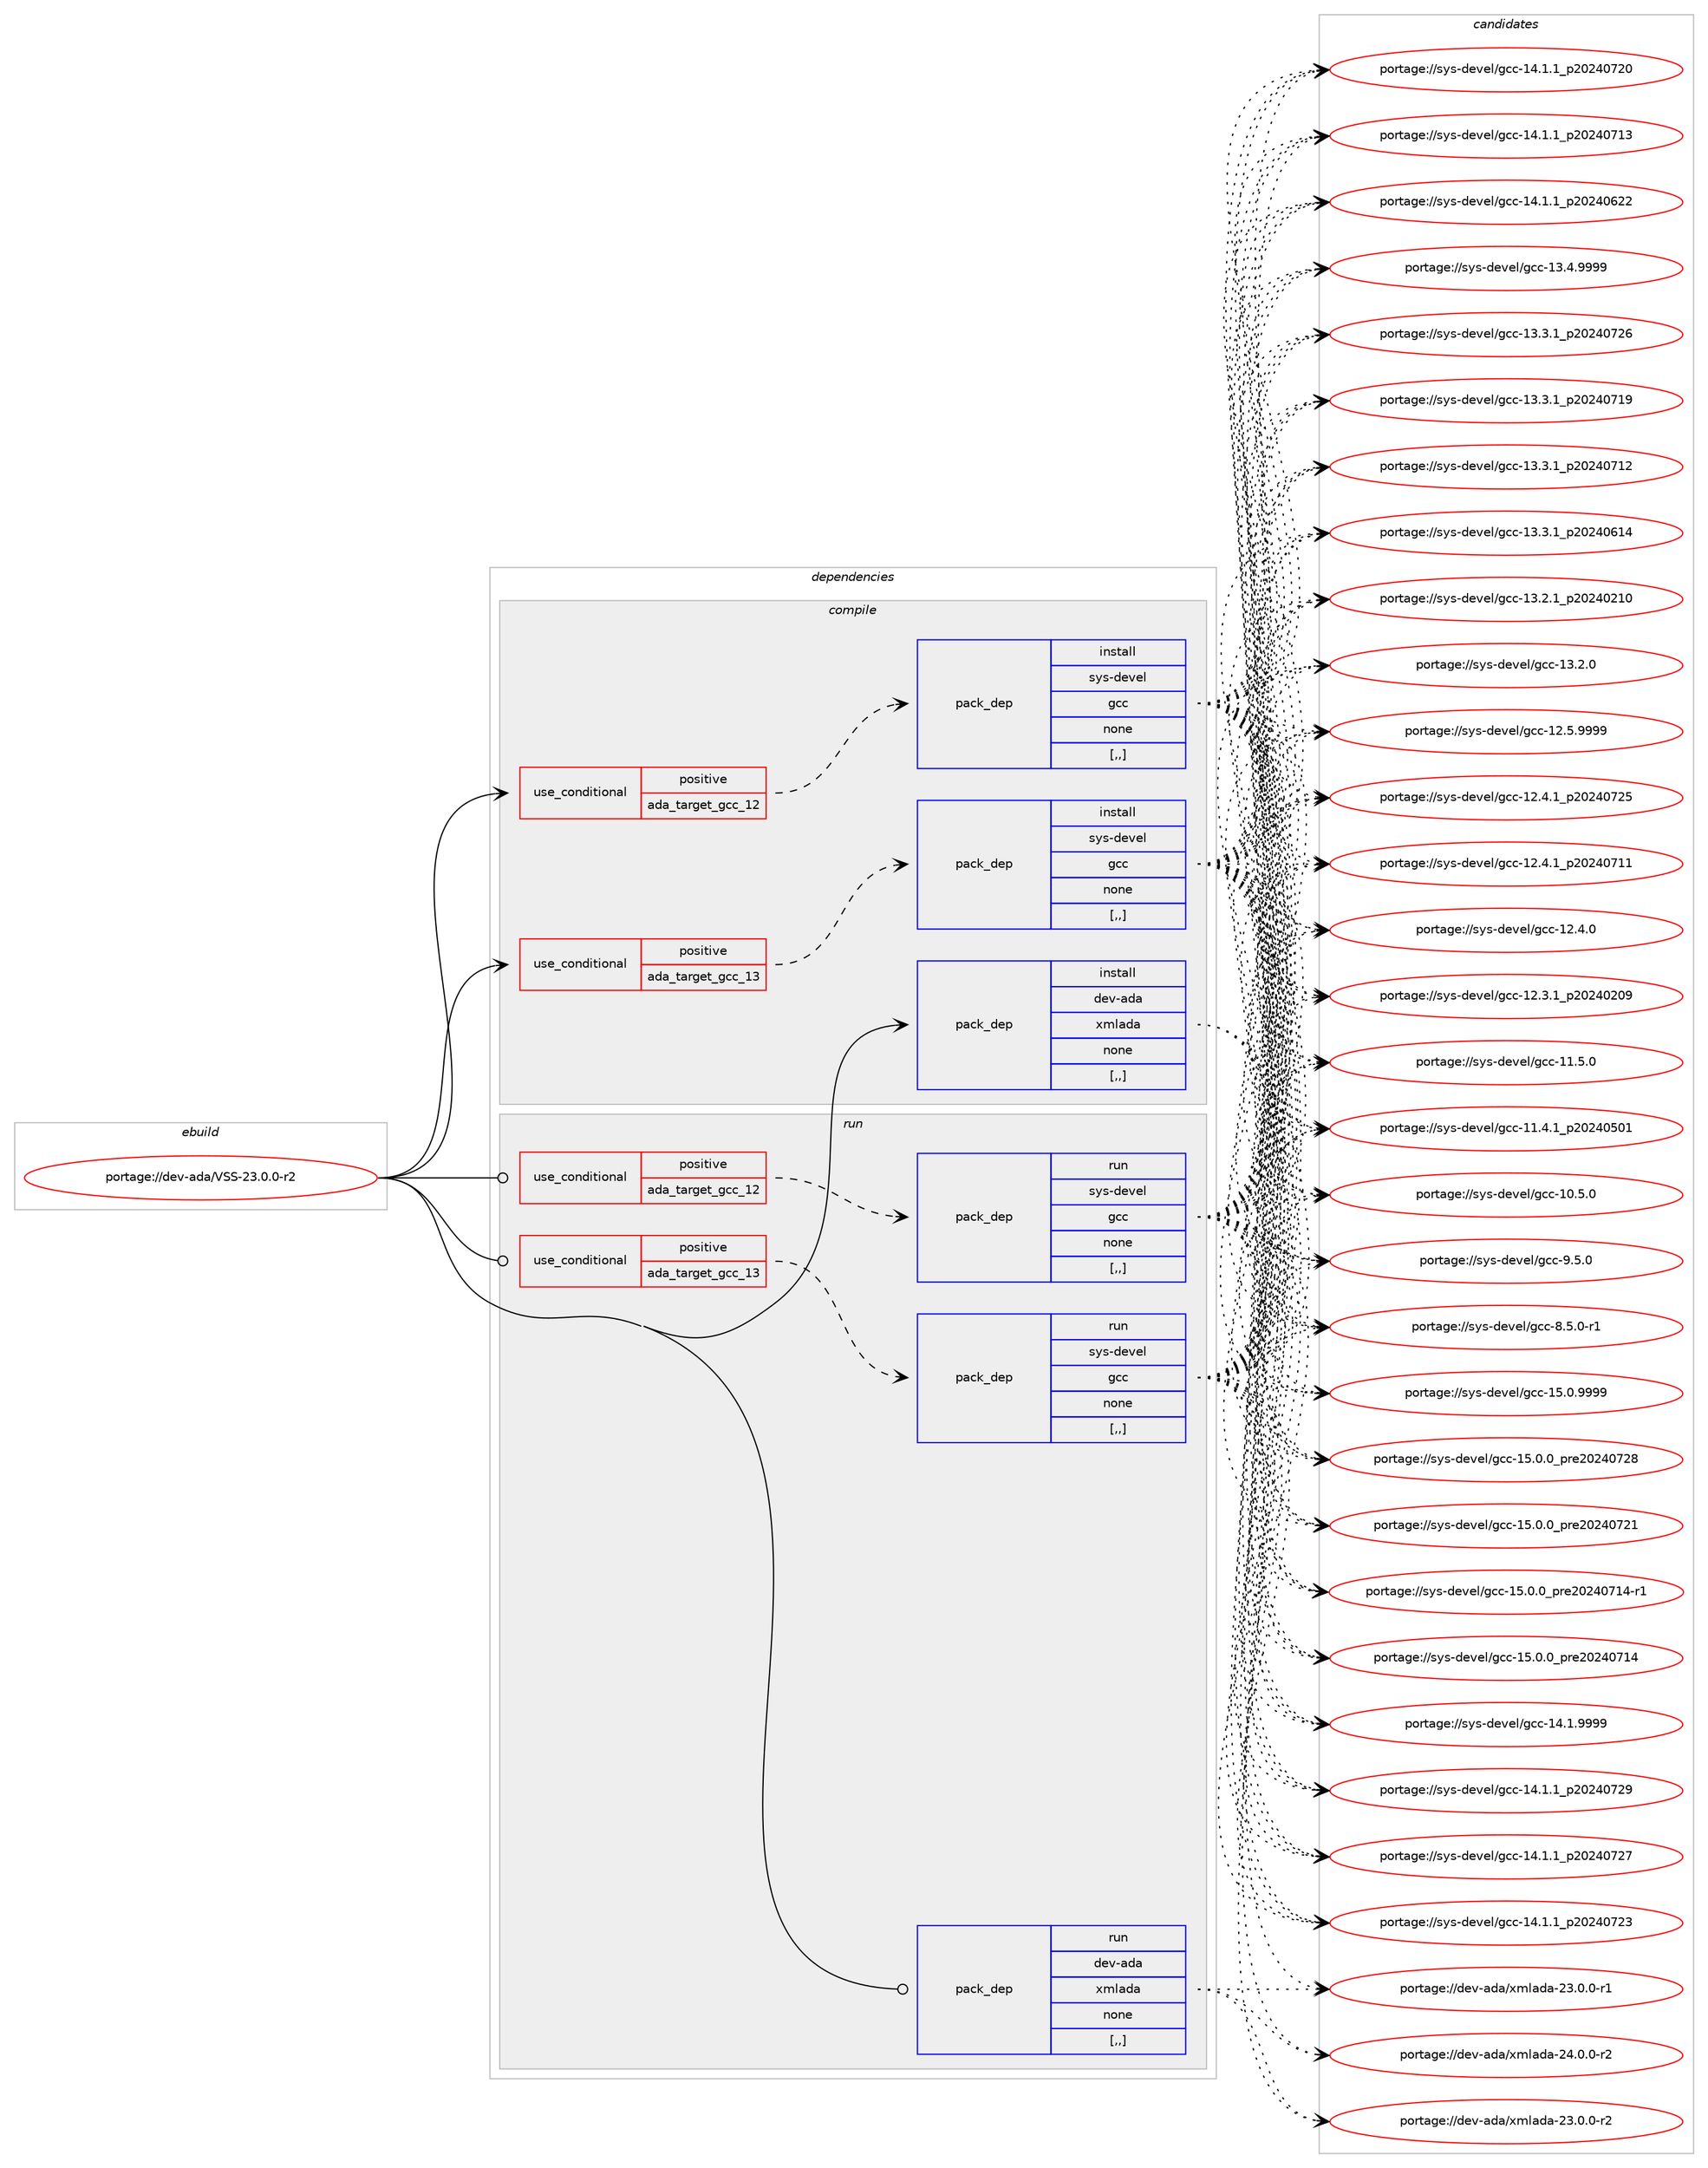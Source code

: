 digraph prolog {

# *************
# Graph options
# *************

newrank=true;
concentrate=true;
compound=true;
graph [rankdir=LR,fontname=Helvetica,fontsize=10,ranksep=1.5];#, ranksep=2.5, nodesep=0.2];
edge  [arrowhead=vee];
node  [fontname=Helvetica,fontsize=10];

# **********
# The ebuild
# **********

subgraph cluster_leftcol {
color=gray;
label=<<i>ebuild</i>>;
id [label="portage://dev-ada/VSS-23.0.0-r2", color=red, width=4, href="../dev-ada/VSS-23.0.0-r2.svg"];
}

# ****************
# The dependencies
# ****************

subgraph cluster_midcol {
color=gray;
label=<<i>dependencies</i>>;
subgraph cluster_compile {
fillcolor="#eeeeee";
style=filled;
label=<<i>compile</i>>;
subgraph cond16464 {
dependency63788 [label=<<TABLE BORDER="0" CELLBORDER="1" CELLSPACING="0" CELLPADDING="4"><TR><TD ROWSPAN="3" CELLPADDING="10">use_conditional</TD></TR><TR><TD>positive</TD></TR><TR><TD>ada_target_gcc_12</TD></TR></TABLE>>, shape=none, color=red];
subgraph pack46404 {
dependency63789 [label=<<TABLE BORDER="0" CELLBORDER="1" CELLSPACING="0" CELLPADDING="4" WIDTH="220"><TR><TD ROWSPAN="6" CELLPADDING="30">pack_dep</TD></TR><TR><TD WIDTH="110">install</TD></TR><TR><TD>sys-devel</TD></TR><TR><TD>gcc</TD></TR><TR><TD>none</TD></TR><TR><TD>[,,]</TD></TR></TABLE>>, shape=none, color=blue];
}
dependency63788:e -> dependency63789:w [weight=20,style="dashed",arrowhead="vee"];
}
id:e -> dependency63788:w [weight=20,style="solid",arrowhead="vee"];
subgraph cond16465 {
dependency63790 [label=<<TABLE BORDER="0" CELLBORDER="1" CELLSPACING="0" CELLPADDING="4"><TR><TD ROWSPAN="3" CELLPADDING="10">use_conditional</TD></TR><TR><TD>positive</TD></TR><TR><TD>ada_target_gcc_13</TD></TR></TABLE>>, shape=none, color=red];
subgraph pack46405 {
dependency63791 [label=<<TABLE BORDER="0" CELLBORDER="1" CELLSPACING="0" CELLPADDING="4" WIDTH="220"><TR><TD ROWSPAN="6" CELLPADDING="30">pack_dep</TD></TR><TR><TD WIDTH="110">install</TD></TR><TR><TD>sys-devel</TD></TR><TR><TD>gcc</TD></TR><TR><TD>none</TD></TR><TR><TD>[,,]</TD></TR></TABLE>>, shape=none, color=blue];
}
dependency63790:e -> dependency63791:w [weight=20,style="dashed",arrowhead="vee"];
}
id:e -> dependency63790:w [weight=20,style="solid",arrowhead="vee"];
subgraph pack46406 {
dependency63792 [label=<<TABLE BORDER="0" CELLBORDER="1" CELLSPACING="0" CELLPADDING="4" WIDTH="220"><TR><TD ROWSPAN="6" CELLPADDING="30">pack_dep</TD></TR><TR><TD WIDTH="110">install</TD></TR><TR><TD>dev-ada</TD></TR><TR><TD>xmlada</TD></TR><TR><TD>none</TD></TR><TR><TD>[,,]</TD></TR></TABLE>>, shape=none, color=blue];
}
id:e -> dependency63792:w [weight=20,style="solid",arrowhead="vee"];
}
subgraph cluster_compileandrun {
fillcolor="#eeeeee";
style=filled;
label=<<i>compile and run</i>>;
}
subgraph cluster_run {
fillcolor="#eeeeee";
style=filled;
label=<<i>run</i>>;
subgraph cond16466 {
dependency63793 [label=<<TABLE BORDER="0" CELLBORDER="1" CELLSPACING="0" CELLPADDING="4"><TR><TD ROWSPAN="3" CELLPADDING="10">use_conditional</TD></TR><TR><TD>positive</TD></TR><TR><TD>ada_target_gcc_12</TD></TR></TABLE>>, shape=none, color=red];
subgraph pack46407 {
dependency63794 [label=<<TABLE BORDER="0" CELLBORDER="1" CELLSPACING="0" CELLPADDING="4" WIDTH="220"><TR><TD ROWSPAN="6" CELLPADDING="30">pack_dep</TD></TR><TR><TD WIDTH="110">run</TD></TR><TR><TD>sys-devel</TD></TR><TR><TD>gcc</TD></TR><TR><TD>none</TD></TR><TR><TD>[,,]</TD></TR></TABLE>>, shape=none, color=blue];
}
dependency63793:e -> dependency63794:w [weight=20,style="dashed",arrowhead="vee"];
}
id:e -> dependency63793:w [weight=20,style="solid",arrowhead="odot"];
subgraph cond16467 {
dependency63795 [label=<<TABLE BORDER="0" CELLBORDER="1" CELLSPACING="0" CELLPADDING="4"><TR><TD ROWSPAN="3" CELLPADDING="10">use_conditional</TD></TR><TR><TD>positive</TD></TR><TR><TD>ada_target_gcc_13</TD></TR></TABLE>>, shape=none, color=red];
subgraph pack46408 {
dependency63796 [label=<<TABLE BORDER="0" CELLBORDER="1" CELLSPACING="0" CELLPADDING="4" WIDTH="220"><TR><TD ROWSPAN="6" CELLPADDING="30">pack_dep</TD></TR><TR><TD WIDTH="110">run</TD></TR><TR><TD>sys-devel</TD></TR><TR><TD>gcc</TD></TR><TR><TD>none</TD></TR><TR><TD>[,,]</TD></TR></TABLE>>, shape=none, color=blue];
}
dependency63795:e -> dependency63796:w [weight=20,style="dashed",arrowhead="vee"];
}
id:e -> dependency63795:w [weight=20,style="solid",arrowhead="odot"];
subgraph pack46409 {
dependency63797 [label=<<TABLE BORDER="0" CELLBORDER="1" CELLSPACING="0" CELLPADDING="4" WIDTH="220"><TR><TD ROWSPAN="6" CELLPADDING="30">pack_dep</TD></TR><TR><TD WIDTH="110">run</TD></TR><TR><TD>dev-ada</TD></TR><TR><TD>xmlada</TD></TR><TR><TD>none</TD></TR><TR><TD>[,,]</TD></TR></TABLE>>, shape=none, color=blue];
}
id:e -> dependency63797:w [weight=20,style="solid",arrowhead="odot"];
}
}

# **************
# The candidates
# **************

subgraph cluster_choices {
rank=same;
color=gray;
label=<<i>candidates</i>>;

subgraph choice46404 {
color=black;
nodesep=1;
choice1151211154510010111810110847103999945495346484657575757 [label="portage://sys-devel/gcc-15.0.9999", color=red, width=4,href="../sys-devel/gcc-15.0.9999.svg"];
choice1151211154510010111810110847103999945495346484648951121141015048505248555056 [label="portage://sys-devel/gcc-15.0.0_pre20240728", color=red, width=4,href="../sys-devel/gcc-15.0.0_pre20240728.svg"];
choice1151211154510010111810110847103999945495346484648951121141015048505248555049 [label="portage://sys-devel/gcc-15.0.0_pre20240721", color=red, width=4,href="../sys-devel/gcc-15.0.0_pre20240721.svg"];
choice11512111545100101118101108471039999454953464846489511211410150485052485549524511449 [label="portage://sys-devel/gcc-15.0.0_pre20240714-r1", color=red, width=4,href="../sys-devel/gcc-15.0.0_pre20240714-r1.svg"];
choice1151211154510010111810110847103999945495346484648951121141015048505248554952 [label="portage://sys-devel/gcc-15.0.0_pre20240714", color=red, width=4,href="../sys-devel/gcc-15.0.0_pre20240714.svg"];
choice1151211154510010111810110847103999945495246494657575757 [label="portage://sys-devel/gcc-14.1.9999", color=red, width=4,href="../sys-devel/gcc-14.1.9999.svg"];
choice1151211154510010111810110847103999945495246494649951125048505248555057 [label="portage://sys-devel/gcc-14.1.1_p20240729", color=red, width=4,href="../sys-devel/gcc-14.1.1_p20240729.svg"];
choice1151211154510010111810110847103999945495246494649951125048505248555055 [label="portage://sys-devel/gcc-14.1.1_p20240727", color=red, width=4,href="../sys-devel/gcc-14.1.1_p20240727.svg"];
choice1151211154510010111810110847103999945495246494649951125048505248555051 [label="portage://sys-devel/gcc-14.1.1_p20240723", color=red, width=4,href="../sys-devel/gcc-14.1.1_p20240723.svg"];
choice1151211154510010111810110847103999945495246494649951125048505248555048 [label="portage://sys-devel/gcc-14.1.1_p20240720", color=red, width=4,href="../sys-devel/gcc-14.1.1_p20240720.svg"];
choice1151211154510010111810110847103999945495246494649951125048505248554951 [label="portage://sys-devel/gcc-14.1.1_p20240713", color=red, width=4,href="../sys-devel/gcc-14.1.1_p20240713.svg"];
choice1151211154510010111810110847103999945495246494649951125048505248545050 [label="portage://sys-devel/gcc-14.1.1_p20240622", color=red, width=4,href="../sys-devel/gcc-14.1.1_p20240622.svg"];
choice1151211154510010111810110847103999945495146524657575757 [label="portage://sys-devel/gcc-13.4.9999", color=red, width=4,href="../sys-devel/gcc-13.4.9999.svg"];
choice1151211154510010111810110847103999945495146514649951125048505248555054 [label="portage://sys-devel/gcc-13.3.1_p20240726", color=red, width=4,href="../sys-devel/gcc-13.3.1_p20240726.svg"];
choice1151211154510010111810110847103999945495146514649951125048505248554957 [label="portage://sys-devel/gcc-13.3.1_p20240719", color=red, width=4,href="../sys-devel/gcc-13.3.1_p20240719.svg"];
choice1151211154510010111810110847103999945495146514649951125048505248554950 [label="portage://sys-devel/gcc-13.3.1_p20240712", color=red, width=4,href="../sys-devel/gcc-13.3.1_p20240712.svg"];
choice1151211154510010111810110847103999945495146514649951125048505248544952 [label="portage://sys-devel/gcc-13.3.1_p20240614", color=red, width=4,href="../sys-devel/gcc-13.3.1_p20240614.svg"];
choice1151211154510010111810110847103999945495146504649951125048505248504948 [label="portage://sys-devel/gcc-13.2.1_p20240210", color=red, width=4,href="../sys-devel/gcc-13.2.1_p20240210.svg"];
choice1151211154510010111810110847103999945495146504648 [label="portage://sys-devel/gcc-13.2.0", color=red, width=4,href="../sys-devel/gcc-13.2.0.svg"];
choice1151211154510010111810110847103999945495046534657575757 [label="portage://sys-devel/gcc-12.5.9999", color=red, width=4,href="../sys-devel/gcc-12.5.9999.svg"];
choice1151211154510010111810110847103999945495046524649951125048505248555053 [label="portage://sys-devel/gcc-12.4.1_p20240725", color=red, width=4,href="../sys-devel/gcc-12.4.1_p20240725.svg"];
choice1151211154510010111810110847103999945495046524649951125048505248554949 [label="portage://sys-devel/gcc-12.4.1_p20240711", color=red, width=4,href="../sys-devel/gcc-12.4.1_p20240711.svg"];
choice1151211154510010111810110847103999945495046524648 [label="portage://sys-devel/gcc-12.4.0", color=red, width=4,href="../sys-devel/gcc-12.4.0.svg"];
choice1151211154510010111810110847103999945495046514649951125048505248504857 [label="portage://sys-devel/gcc-12.3.1_p20240209", color=red, width=4,href="../sys-devel/gcc-12.3.1_p20240209.svg"];
choice1151211154510010111810110847103999945494946534648 [label="portage://sys-devel/gcc-11.5.0", color=red, width=4,href="../sys-devel/gcc-11.5.0.svg"];
choice1151211154510010111810110847103999945494946524649951125048505248534849 [label="portage://sys-devel/gcc-11.4.1_p20240501", color=red, width=4,href="../sys-devel/gcc-11.4.1_p20240501.svg"];
choice1151211154510010111810110847103999945494846534648 [label="portage://sys-devel/gcc-10.5.0", color=red, width=4,href="../sys-devel/gcc-10.5.0.svg"];
choice11512111545100101118101108471039999455746534648 [label="portage://sys-devel/gcc-9.5.0", color=red, width=4,href="../sys-devel/gcc-9.5.0.svg"];
choice115121115451001011181011084710399994556465346484511449 [label="portage://sys-devel/gcc-8.5.0-r1", color=red, width=4,href="../sys-devel/gcc-8.5.0-r1.svg"];
dependency63789:e -> choice1151211154510010111810110847103999945495346484657575757:w [style=dotted,weight="100"];
dependency63789:e -> choice1151211154510010111810110847103999945495346484648951121141015048505248555056:w [style=dotted,weight="100"];
dependency63789:e -> choice1151211154510010111810110847103999945495346484648951121141015048505248555049:w [style=dotted,weight="100"];
dependency63789:e -> choice11512111545100101118101108471039999454953464846489511211410150485052485549524511449:w [style=dotted,weight="100"];
dependency63789:e -> choice1151211154510010111810110847103999945495346484648951121141015048505248554952:w [style=dotted,weight="100"];
dependency63789:e -> choice1151211154510010111810110847103999945495246494657575757:w [style=dotted,weight="100"];
dependency63789:e -> choice1151211154510010111810110847103999945495246494649951125048505248555057:w [style=dotted,weight="100"];
dependency63789:e -> choice1151211154510010111810110847103999945495246494649951125048505248555055:w [style=dotted,weight="100"];
dependency63789:e -> choice1151211154510010111810110847103999945495246494649951125048505248555051:w [style=dotted,weight="100"];
dependency63789:e -> choice1151211154510010111810110847103999945495246494649951125048505248555048:w [style=dotted,weight="100"];
dependency63789:e -> choice1151211154510010111810110847103999945495246494649951125048505248554951:w [style=dotted,weight="100"];
dependency63789:e -> choice1151211154510010111810110847103999945495246494649951125048505248545050:w [style=dotted,weight="100"];
dependency63789:e -> choice1151211154510010111810110847103999945495146524657575757:w [style=dotted,weight="100"];
dependency63789:e -> choice1151211154510010111810110847103999945495146514649951125048505248555054:w [style=dotted,weight="100"];
dependency63789:e -> choice1151211154510010111810110847103999945495146514649951125048505248554957:w [style=dotted,weight="100"];
dependency63789:e -> choice1151211154510010111810110847103999945495146514649951125048505248554950:w [style=dotted,weight="100"];
dependency63789:e -> choice1151211154510010111810110847103999945495146514649951125048505248544952:w [style=dotted,weight="100"];
dependency63789:e -> choice1151211154510010111810110847103999945495146504649951125048505248504948:w [style=dotted,weight="100"];
dependency63789:e -> choice1151211154510010111810110847103999945495146504648:w [style=dotted,weight="100"];
dependency63789:e -> choice1151211154510010111810110847103999945495046534657575757:w [style=dotted,weight="100"];
dependency63789:e -> choice1151211154510010111810110847103999945495046524649951125048505248555053:w [style=dotted,weight="100"];
dependency63789:e -> choice1151211154510010111810110847103999945495046524649951125048505248554949:w [style=dotted,weight="100"];
dependency63789:e -> choice1151211154510010111810110847103999945495046524648:w [style=dotted,weight="100"];
dependency63789:e -> choice1151211154510010111810110847103999945495046514649951125048505248504857:w [style=dotted,weight="100"];
dependency63789:e -> choice1151211154510010111810110847103999945494946534648:w [style=dotted,weight="100"];
dependency63789:e -> choice1151211154510010111810110847103999945494946524649951125048505248534849:w [style=dotted,weight="100"];
dependency63789:e -> choice1151211154510010111810110847103999945494846534648:w [style=dotted,weight="100"];
dependency63789:e -> choice11512111545100101118101108471039999455746534648:w [style=dotted,weight="100"];
dependency63789:e -> choice115121115451001011181011084710399994556465346484511449:w [style=dotted,weight="100"];
}
subgraph choice46405 {
color=black;
nodesep=1;
choice1151211154510010111810110847103999945495346484657575757 [label="portage://sys-devel/gcc-15.0.9999", color=red, width=4,href="../sys-devel/gcc-15.0.9999.svg"];
choice1151211154510010111810110847103999945495346484648951121141015048505248555056 [label="portage://sys-devel/gcc-15.0.0_pre20240728", color=red, width=4,href="../sys-devel/gcc-15.0.0_pre20240728.svg"];
choice1151211154510010111810110847103999945495346484648951121141015048505248555049 [label="portage://sys-devel/gcc-15.0.0_pre20240721", color=red, width=4,href="../sys-devel/gcc-15.0.0_pre20240721.svg"];
choice11512111545100101118101108471039999454953464846489511211410150485052485549524511449 [label="portage://sys-devel/gcc-15.0.0_pre20240714-r1", color=red, width=4,href="../sys-devel/gcc-15.0.0_pre20240714-r1.svg"];
choice1151211154510010111810110847103999945495346484648951121141015048505248554952 [label="portage://sys-devel/gcc-15.0.0_pre20240714", color=red, width=4,href="../sys-devel/gcc-15.0.0_pre20240714.svg"];
choice1151211154510010111810110847103999945495246494657575757 [label="portage://sys-devel/gcc-14.1.9999", color=red, width=4,href="../sys-devel/gcc-14.1.9999.svg"];
choice1151211154510010111810110847103999945495246494649951125048505248555057 [label="portage://sys-devel/gcc-14.1.1_p20240729", color=red, width=4,href="../sys-devel/gcc-14.1.1_p20240729.svg"];
choice1151211154510010111810110847103999945495246494649951125048505248555055 [label="portage://sys-devel/gcc-14.1.1_p20240727", color=red, width=4,href="../sys-devel/gcc-14.1.1_p20240727.svg"];
choice1151211154510010111810110847103999945495246494649951125048505248555051 [label="portage://sys-devel/gcc-14.1.1_p20240723", color=red, width=4,href="../sys-devel/gcc-14.1.1_p20240723.svg"];
choice1151211154510010111810110847103999945495246494649951125048505248555048 [label="portage://sys-devel/gcc-14.1.1_p20240720", color=red, width=4,href="../sys-devel/gcc-14.1.1_p20240720.svg"];
choice1151211154510010111810110847103999945495246494649951125048505248554951 [label="portage://sys-devel/gcc-14.1.1_p20240713", color=red, width=4,href="../sys-devel/gcc-14.1.1_p20240713.svg"];
choice1151211154510010111810110847103999945495246494649951125048505248545050 [label="portage://sys-devel/gcc-14.1.1_p20240622", color=red, width=4,href="../sys-devel/gcc-14.1.1_p20240622.svg"];
choice1151211154510010111810110847103999945495146524657575757 [label="portage://sys-devel/gcc-13.4.9999", color=red, width=4,href="../sys-devel/gcc-13.4.9999.svg"];
choice1151211154510010111810110847103999945495146514649951125048505248555054 [label="portage://sys-devel/gcc-13.3.1_p20240726", color=red, width=4,href="../sys-devel/gcc-13.3.1_p20240726.svg"];
choice1151211154510010111810110847103999945495146514649951125048505248554957 [label="portage://sys-devel/gcc-13.3.1_p20240719", color=red, width=4,href="../sys-devel/gcc-13.3.1_p20240719.svg"];
choice1151211154510010111810110847103999945495146514649951125048505248554950 [label="portage://sys-devel/gcc-13.3.1_p20240712", color=red, width=4,href="../sys-devel/gcc-13.3.1_p20240712.svg"];
choice1151211154510010111810110847103999945495146514649951125048505248544952 [label="portage://sys-devel/gcc-13.3.1_p20240614", color=red, width=4,href="../sys-devel/gcc-13.3.1_p20240614.svg"];
choice1151211154510010111810110847103999945495146504649951125048505248504948 [label="portage://sys-devel/gcc-13.2.1_p20240210", color=red, width=4,href="../sys-devel/gcc-13.2.1_p20240210.svg"];
choice1151211154510010111810110847103999945495146504648 [label="portage://sys-devel/gcc-13.2.0", color=red, width=4,href="../sys-devel/gcc-13.2.0.svg"];
choice1151211154510010111810110847103999945495046534657575757 [label="portage://sys-devel/gcc-12.5.9999", color=red, width=4,href="../sys-devel/gcc-12.5.9999.svg"];
choice1151211154510010111810110847103999945495046524649951125048505248555053 [label="portage://sys-devel/gcc-12.4.1_p20240725", color=red, width=4,href="../sys-devel/gcc-12.4.1_p20240725.svg"];
choice1151211154510010111810110847103999945495046524649951125048505248554949 [label="portage://sys-devel/gcc-12.4.1_p20240711", color=red, width=4,href="../sys-devel/gcc-12.4.1_p20240711.svg"];
choice1151211154510010111810110847103999945495046524648 [label="portage://sys-devel/gcc-12.4.0", color=red, width=4,href="../sys-devel/gcc-12.4.0.svg"];
choice1151211154510010111810110847103999945495046514649951125048505248504857 [label="portage://sys-devel/gcc-12.3.1_p20240209", color=red, width=4,href="../sys-devel/gcc-12.3.1_p20240209.svg"];
choice1151211154510010111810110847103999945494946534648 [label="portage://sys-devel/gcc-11.5.0", color=red, width=4,href="../sys-devel/gcc-11.5.0.svg"];
choice1151211154510010111810110847103999945494946524649951125048505248534849 [label="portage://sys-devel/gcc-11.4.1_p20240501", color=red, width=4,href="../sys-devel/gcc-11.4.1_p20240501.svg"];
choice1151211154510010111810110847103999945494846534648 [label="portage://sys-devel/gcc-10.5.0", color=red, width=4,href="../sys-devel/gcc-10.5.0.svg"];
choice11512111545100101118101108471039999455746534648 [label="portage://sys-devel/gcc-9.5.0", color=red, width=4,href="../sys-devel/gcc-9.5.0.svg"];
choice115121115451001011181011084710399994556465346484511449 [label="portage://sys-devel/gcc-8.5.0-r1", color=red, width=4,href="../sys-devel/gcc-8.5.0-r1.svg"];
dependency63791:e -> choice1151211154510010111810110847103999945495346484657575757:w [style=dotted,weight="100"];
dependency63791:e -> choice1151211154510010111810110847103999945495346484648951121141015048505248555056:w [style=dotted,weight="100"];
dependency63791:e -> choice1151211154510010111810110847103999945495346484648951121141015048505248555049:w [style=dotted,weight="100"];
dependency63791:e -> choice11512111545100101118101108471039999454953464846489511211410150485052485549524511449:w [style=dotted,weight="100"];
dependency63791:e -> choice1151211154510010111810110847103999945495346484648951121141015048505248554952:w [style=dotted,weight="100"];
dependency63791:e -> choice1151211154510010111810110847103999945495246494657575757:w [style=dotted,weight="100"];
dependency63791:e -> choice1151211154510010111810110847103999945495246494649951125048505248555057:w [style=dotted,weight="100"];
dependency63791:e -> choice1151211154510010111810110847103999945495246494649951125048505248555055:w [style=dotted,weight="100"];
dependency63791:e -> choice1151211154510010111810110847103999945495246494649951125048505248555051:w [style=dotted,weight="100"];
dependency63791:e -> choice1151211154510010111810110847103999945495246494649951125048505248555048:w [style=dotted,weight="100"];
dependency63791:e -> choice1151211154510010111810110847103999945495246494649951125048505248554951:w [style=dotted,weight="100"];
dependency63791:e -> choice1151211154510010111810110847103999945495246494649951125048505248545050:w [style=dotted,weight="100"];
dependency63791:e -> choice1151211154510010111810110847103999945495146524657575757:w [style=dotted,weight="100"];
dependency63791:e -> choice1151211154510010111810110847103999945495146514649951125048505248555054:w [style=dotted,weight="100"];
dependency63791:e -> choice1151211154510010111810110847103999945495146514649951125048505248554957:w [style=dotted,weight="100"];
dependency63791:e -> choice1151211154510010111810110847103999945495146514649951125048505248554950:w [style=dotted,weight="100"];
dependency63791:e -> choice1151211154510010111810110847103999945495146514649951125048505248544952:w [style=dotted,weight="100"];
dependency63791:e -> choice1151211154510010111810110847103999945495146504649951125048505248504948:w [style=dotted,weight="100"];
dependency63791:e -> choice1151211154510010111810110847103999945495146504648:w [style=dotted,weight="100"];
dependency63791:e -> choice1151211154510010111810110847103999945495046534657575757:w [style=dotted,weight="100"];
dependency63791:e -> choice1151211154510010111810110847103999945495046524649951125048505248555053:w [style=dotted,weight="100"];
dependency63791:e -> choice1151211154510010111810110847103999945495046524649951125048505248554949:w [style=dotted,weight="100"];
dependency63791:e -> choice1151211154510010111810110847103999945495046524648:w [style=dotted,weight="100"];
dependency63791:e -> choice1151211154510010111810110847103999945495046514649951125048505248504857:w [style=dotted,weight="100"];
dependency63791:e -> choice1151211154510010111810110847103999945494946534648:w [style=dotted,weight="100"];
dependency63791:e -> choice1151211154510010111810110847103999945494946524649951125048505248534849:w [style=dotted,weight="100"];
dependency63791:e -> choice1151211154510010111810110847103999945494846534648:w [style=dotted,weight="100"];
dependency63791:e -> choice11512111545100101118101108471039999455746534648:w [style=dotted,weight="100"];
dependency63791:e -> choice115121115451001011181011084710399994556465346484511449:w [style=dotted,weight="100"];
}
subgraph choice46406 {
color=black;
nodesep=1;
choice100101118459710097471201091089710097455052464846484511450 [label="portage://dev-ada/xmlada-24.0.0-r2", color=red, width=4,href="../dev-ada/xmlada-24.0.0-r2.svg"];
choice100101118459710097471201091089710097455051464846484511450 [label="portage://dev-ada/xmlada-23.0.0-r2", color=red, width=4,href="../dev-ada/xmlada-23.0.0-r2.svg"];
choice100101118459710097471201091089710097455051464846484511449 [label="portage://dev-ada/xmlada-23.0.0-r1", color=red, width=4,href="../dev-ada/xmlada-23.0.0-r1.svg"];
dependency63792:e -> choice100101118459710097471201091089710097455052464846484511450:w [style=dotted,weight="100"];
dependency63792:e -> choice100101118459710097471201091089710097455051464846484511450:w [style=dotted,weight="100"];
dependency63792:e -> choice100101118459710097471201091089710097455051464846484511449:w [style=dotted,weight="100"];
}
subgraph choice46407 {
color=black;
nodesep=1;
choice1151211154510010111810110847103999945495346484657575757 [label="portage://sys-devel/gcc-15.0.9999", color=red, width=4,href="../sys-devel/gcc-15.0.9999.svg"];
choice1151211154510010111810110847103999945495346484648951121141015048505248555056 [label="portage://sys-devel/gcc-15.0.0_pre20240728", color=red, width=4,href="../sys-devel/gcc-15.0.0_pre20240728.svg"];
choice1151211154510010111810110847103999945495346484648951121141015048505248555049 [label="portage://sys-devel/gcc-15.0.0_pre20240721", color=red, width=4,href="../sys-devel/gcc-15.0.0_pre20240721.svg"];
choice11512111545100101118101108471039999454953464846489511211410150485052485549524511449 [label="portage://sys-devel/gcc-15.0.0_pre20240714-r1", color=red, width=4,href="../sys-devel/gcc-15.0.0_pre20240714-r1.svg"];
choice1151211154510010111810110847103999945495346484648951121141015048505248554952 [label="portage://sys-devel/gcc-15.0.0_pre20240714", color=red, width=4,href="../sys-devel/gcc-15.0.0_pre20240714.svg"];
choice1151211154510010111810110847103999945495246494657575757 [label="portage://sys-devel/gcc-14.1.9999", color=red, width=4,href="../sys-devel/gcc-14.1.9999.svg"];
choice1151211154510010111810110847103999945495246494649951125048505248555057 [label="portage://sys-devel/gcc-14.1.1_p20240729", color=red, width=4,href="../sys-devel/gcc-14.1.1_p20240729.svg"];
choice1151211154510010111810110847103999945495246494649951125048505248555055 [label="portage://sys-devel/gcc-14.1.1_p20240727", color=red, width=4,href="../sys-devel/gcc-14.1.1_p20240727.svg"];
choice1151211154510010111810110847103999945495246494649951125048505248555051 [label="portage://sys-devel/gcc-14.1.1_p20240723", color=red, width=4,href="../sys-devel/gcc-14.1.1_p20240723.svg"];
choice1151211154510010111810110847103999945495246494649951125048505248555048 [label="portage://sys-devel/gcc-14.1.1_p20240720", color=red, width=4,href="../sys-devel/gcc-14.1.1_p20240720.svg"];
choice1151211154510010111810110847103999945495246494649951125048505248554951 [label="portage://sys-devel/gcc-14.1.1_p20240713", color=red, width=4,href="../sys-devel/gcc-14.1.1_p20240713.svg"];
choice1151211154510010111810110847103999945495246494649951125048505248545050 [label="portage://sys-devel/gcc-14.1.1_p20240622", color=red, width=4,href="../sys-devel/gcc-14.1.1_p20240622.svg"];
choice1151211154510010111810110847103999945495146524657575757 [label="portage://sys-devel/gcc-13.4.9999", color=red, width=4,href="../sys-devel/gcc-13.4.9999.svg"];
choice1151211154510010111810110847103999945495146514649951125048505248555054 [label="portage://sys-devel/gcc-13.3.1_p20240726", color=red, width=4,href="../sys-devel/gcc-13.3.1_p20240726.svg"];
choice1151211154510010111810110847103999945495146514649951125048505248554957 [label="portage://sys-devel/gcc-13.3.1_p20240719", color=red, width=4,href="../sys-devel/gcc-13.3.1_p20240719.svg"];
choice1151211154510010111810110847103999945495146514649951125048505248554950 [label="portage://sys-devel/gcc-13.3.1_p20240712", color=red, width=4,href="../sys-devel/gcc-13.3.1_p20240712.svg"];
choice1151211154510010111810110847103999945495146514649951125048505248544952 [label="portage://sys-devel/gcc-13.3.1_p20240614", color=red, width=4,href="../sys-devel/gcc-13.3.1_p20240614.svg"];
choice1151211154510010111810110847103999945495146504649951125048505248504948 [label="portage://sys-devel/gcc-13.2.1_p20240210", color=red, width=4,href="../sys-devel/gcc-13.2.1_p20240210.svg"];
choice1151211154510010111810110847103999945495146504648 [label="portage://sys-devel/gcc-13.2.0", color=red, width=4,href="../sys-devel/gcc-13.2.0.svg"];
choice1151211154510010111810110847103999945495046534657575757 [label="portage://sys-devel/gcc-12.5.9999", color=red, width=4,href="../sys-devel/gcc-12.5.9999.svg"];
choice1151211154510010111810110847103999945495046524649951125048505248555053 [label="portage://sys-devel/gcc-12.4.1_p20240725", color=red, width=4,href="../sys-devel/gcc-12.4.1_p20240725.svg"];
choice1151211154510010111810110847103999945495046524649951125048505248554949 [label="portage://sys-devel/gcc-12.4.1_p20240711", color=red, width=4,href="../sys-devel/gcc-12.4.1_p20240711.svg"];
choice1151211154510010111810110847103999945495046524648 [label="portage://sys-devel/gcc-12.4.0", color=red, width=4,href="../sys-devel/gcc-12.4.0.svg"];
choice1151211154510010111810110847103999945495046514649951125048505248504857 [label="portage://sys-devel/gcc-12.3.1_p20240209", color=red, width=4,href="../sys-devel/gcc-12.3.1_p20240209.svg"];
choice1151211154510010111810110847103999945494946534648 [label="portage://sys-devel/gcc-11.5.0", color=red, width=4,href="../sys-devel/gcc-11.5.0.svg"];
choice1151211154510010111810110847103999945494946524649951125048505248534849 [label="portage://sys-devel/gcc-11.4.1_p20240501", color=red, width=4,href="../sys-devel/gcc-11.4.1_p20240501.svg"];
choice1151211154510010111810110847103999945494846534648 [label="portage://sys-devel/gcc-10.5.0", color=red, width=4,href="../sys-devel/gcc-10.5.0.svg"];
choice11512111545100101118101108471039999455746534648 [label="portage://sys-devel/gcc-9.5.0", color=red, width=4,href="../sys-devel/gcc-9.5.0.svg"];
choice115121115451001011181011084710399994556465346484511449 [label="portage://sys-devel/gcc-8.5.0-r1", color=red, width=4,href="../sys-devel/gcc-8.5.0-r1.svg"];
dependency63794:e -> choice1151211154510010111810110847103999945495346484657575757:w [style=dotted,weight="100"];
dependency63794:e -> choice1151211154510010111810110847103999945495346484648951121141015048505248555056:w [style=dotted,weight="100"];
dependency63794:e -> choice1151211154510010111810110847103999945495346484648951121141015048505248555049:w [style=dotted,weight="100"];
dependency63794:e -> choice11512111545100101118101108471039999454953464846489511211410150485052485549524511449:w [style=dotted,weight="100"];
dependency63794:e -> choice1151211154510010111810110847103999945495346484648951121141015048505248554952:w [style=dotted,weight="100"];
dependency63794:e -> choice1151211154510010111810110847103999945495246494657575757:w [style=dotted,weight="100"];
dependency63794:e -> choice1151211154510010111810110847103999945495246494649951125048505248555057:w [style=dotted,weight="100"];
dependency63794:e -> choice1151211154510010111810110847103999945495246494649951125048505248555055:w [style=dotted,weight="100"];
dependency63794:e -> choice1151211154510010111810110847103999945495246494649951125048505248555051:w [style=dotted,weight="100"];
dependency63794:e -> choice1151211154510010111810110847103999945495246494649951125048505248555048:w [style=dotted,weight="100"];
dependency63794:e -> choice1151211154510010111810110847103999945495246494649951125048505248554951:w [style=dotted,weight="100"];
dependency63794:e -> choice1151211154510010111810110847103999945495246494649951125048505248545050:w [style=dotted,weight="100"];
dependency63794:e -> choice1151211154510010111810110847103999945495146524657575757:w [style=dotted,weight="100"];
dependency63794:e -> choice1151211154510010111810110847103999945495146514649951125048505248555054:w [style=dotted,weight="100"];
dependency63794:e -> choice1151211154510010111810110847103999945495146514649951125048505248554957:w [style=dotted,weight="100"];
dependency63794:e -> choice1151211154510010111810110847103999945495146514649951125048505248554950:w [style=dotted,weight="100"];
dependency63794:e -> choice1151211154510010111810110847103999945495146514649951125048505248544952:w [style=dotted,weight="100"];
dependency63794:e -> choice1151211154510010111810110847103999945495146504649951125048505248504948:w [style=dotted,weight="100"];
dependency63794:e -> choice1151211154510010111810110847103999945495146504648:w [style=dotted,weight="100"];
dependency63794:e -> choice1151211154510010111810110847103999945495046534657575757:w [style=dotted,weight="100"];
dependency63794:e -> choice1151211154510010111810110847103999945495046524649951125048505248555053:w [style=dotted,weight="100"];
dependency63794:e -> choice1151211154510010111810110847103999945495046524649951125048505248554949:w [style=dotted,weight="100"];
dependency63794:e -> choice1151211154510010111810110847103999945495046524648:w [style=dotted,weight="100"];
dependency63794:e -> choice1151211154510010111810110847103999945495046514649951125048505248504857:w [style=dotted,weight="100"];
dependency63794:e -> choice1151211154510010111810110847103999945494946534648:w [style=dotted,weight="100"];
dependency63794:e -> choice1151211154510010111810110847103999945494946524649951125048505248534849:w [style=dotted,weight="100"];
dependency63794:e -> choice1151211154510010111810110847103999945494846534648:w [style=dotted,weight="100"];
dependency63794:e -> choice11512111545100101118101108471039999455746534648:w [style=dotted,weight="100"];
dependency63794:e -> choice115121115451001011181011084710399994556465346484511449:w [style=dotted,weight="100"];
}
subgraph choice46408 {
color=black;
nodesep=1;
choice1151211154510010111810110847103999945495346484657575757 [label="portage://sys-devel/gcc-15.0.9999", color=red, width=4,href="../sys-devel/gcc-15.0.9999.svg"];
choice1151211154510010111810110847103999945495346484648951121141015048505248555056 [label="portage://sys-devel/gcc-15.0.0_pre20240728", color=red, width=4,href="../sys-devel/gcc-15.0.0_pre20240728.svg"];
choice1151211154510010111810110847103999945495346484648951121141015048505248555049 [label="portage://sys-devel/gcc-15.0.0_pre20240721", color=red, width=4,href="../sys-devel/gcc-15.0.0_pre20240721.svg"];
choice11512111545100101118101108471039999454953464846489511211410150485052485549524511449 [label="portage://sys-devel/gcc-15.0.0_pre20240714-r1", color=red, width=4,href="../sys-devel/gcc-15.0.0_pre20240714-r1.svg"];
choice1151211154510010111810110847103999945495346484648951121141015048505248554952 [label="portage://sys-devel/gcc-15.0.0_pre20240714", color=red, width=4,href="../sys-devel/gcc-15.0.0_pre20240714.svg"];
choice1151211154510010111810110847103999945495246494657575757 [label="portage://sys-devel/gcc-14.1.9999", color=red, width=4,href="../sys-devel/gcc-14.1.9999.svg"];
choice1151211154510010111810110847103999945495246494649951125048505248555057 [label="portage://sys-devel/gcc-14.1.1_p20240729", color=red, width=4,href="../sys-devel/gcc-14.1.1_p20240729.svg"];
choice1151211154510010111810110847103999945495246494649951125048505248555055 [label="portage://sys-devel/gcc-14.1.1_p20240727", color=red, width=4,href="../sys-devel/gcc-14.1.1_p20240727.svg"];
choice1151211154510010111810110847103999945495246494649951125048505248555051 [label="portage://sys-devel/gcc-14.1.1_p20240723", color=red, width=4,href="../sys-devel/gcc-14.1.1_p20240723.svg"];
choice1151211154510010111810110847103999945495246494649951125048505248555048 [label="portage://sys-devel/gcc-14.1.1_p20240720", color=red, width=4,href="../sys-devel/gcc-14.1.1_p20240720.svg"];
choice1151211154510010111810110847103999945495246494649951125048505248554951 [label="portage://sys-devel/gcc-14.1.1_p20240713", color=red, width=4,href="../sys-devel/gcc-14.1.1_p20240713.svg"];
choice1151211154510010111810110847103999945495246494649951125048505248545050 [label="portage://sys-devel/gcc-14.1.1_p20240622", color=red, width=4,href="../sys-devel/gcc-14.1.1_p20240622.svg"];
choice1151211154510010111810110847103999945495146524657575757 [label="portage://sys-devel/gcc-13.4.9999", color=red, width=4,href="../sys-devel/gcc-13.4.9999.svg"];
choice1151211154510010111810110847103999945495146514649951125048505248555054 [label="portage://sys-devel/gcc-13.3.1_p20240726", color=red, width=4,href="../sys-devel/gcc-13.3.1_p20240726.svg"];
choice1151211154510010111810110847103999945495146514649951125048505248554957 [label="portage://sys-devel/gcc-13.3.1_p20240719", color=red, width=4,href="../sys-devel/gcc-13.3.1_p20240719.svg"];
choice1151211154510010111810110847103999945495146514649951125048505248554950 [label="portage://sys-devel/gcc-13.3.1_p20240712", color=red, width=4,href="../sys-devel/gcc-13.3.1_p20240712.svg"];
choice1151211154510010111810110847103999945495146514649951125048505248544952 [label="portage://sys-devel/gcc-13.3.1_p20240614", color=red, width=4,href="../sys-devel/gcc-13.3.1_p20240614.svg"];
choice1151211154510010111810110847103999945495146504649951125048505248504948 [label="portage://sys-devel/gcc-13.2.1_p20240210", color=red, width=4,href="../sys-devel/gcc-13.2.1_p20240210.svg"];
choice1151211154510010111810110847103999945495146504648 [label="portage://sys-devel/gcc-13.2.0", color=red, width=4,href="../sys-devel/gcc-13.2.0.svg"];
choice1151211154510010111810110847103999945495046534657575757 [label="portage://sys-devel/gcc-12.5.9999", color=red, width=4,href="../sys-devel/gcc-12.5.9999.svg"];
choice1151211154510010111810110847103999945495046524649951125048505248555053 [label="portage://sys-devel/gcc-12.4.1_p20240725", color=red, width=4,href="../sys-devel/gcc-12.4.1_p20240725.svg"];
choice1151211154510010111810110847103999945495046524649951125048505248554949 [label="portage://sys-devel/gcc-12.4.1_p20240711", color=red, width=4,href="../sys-devel/gcc-12.4.1_p20240711.svg"];
choice1151211154510010111810110847103999945495046524648 [label="portage://sys-devel/gcc-12.4.0", color=red, width=4,href="../sys-devel/gcc-12.4.0.svg"];
choice1151211154510010111810110847103999945495046514649951125048505248504857 [label="portage://sys-devel/gcc-12.3.1_p20240209", color=red, width=4,href="../sys-devel/gcc-12.3.1_p20240209.svg"];
choice1151211154510010111810110847103999945494946534648 [label="portage://sys-devel/gcc-11.5.0", color=red, width=4,href="../sys-devel/gcc-11.5.0.svg"];
choice1151211154510010111810110847103999945494946524649951125048505248534849 [label="portage://sys-devel/gcc-11.4.1_p20240501", color=red, width=4,href="../sys-devel/gcc-11.4.1_p20240501.svg"];
choice1151211154510010111810110847103999945494846534648 [label="portage://sys-devel/gcc-10.5.0", color=red, width=4,href="../sys-devel/gcc-10.5.0.svg"];
choice11512111545100101118101108471039999455746534648 [label="portage://sys-devel/gcc-9.5.0", color=red, width=4,href="../sys-devel/gcc-9.5.0.svg"];
choice115121115451001011181011084710399994556465346484511449 [label="portage://sys-devel/gcc-8.5.0-r1", color=red, width=4,href="../sys-devel/gcc-8.5.0-r1.svg"];
dependency63796:e -> choice1151211154510010111810110847103999945495346484657575757:w [style=dotted,weight="100"];
dependency63796:e -> choice1151211154510010111810110847103999945495346484648951121141015048505248555056:w [style=dotted,weight="100"];
dependency63796:e -> choice1151211154510010111810110847103999945495346484648951121141015048505248555049:w [style=dotted,weight="100"];
dependency63796:e -> choice11512111545100101118101108471039999454953464846489511211410150485052485549524511449:w [style=dotted,weight="100"];
dependency63796:e -> choice1151211154510010111810110847103999945495346484648951121141015048505248554952:w [style=dotted,weight="100"];
dependency63796:e -> choice1151211154510010111810110847103999945495246494657575757:w [style=dotted,weight="100"];
dependency63796:e -> choice1151211154510010111810110847103999945495246494649951125048505248555057:w [style=dotted,weight="100"];
dependency63796:e -> choice1151211154510010111810110847103999945495246494649951125048505248555055:w [style=dotted,weight="100"];
dependency63796:e -> choice1151211154510010111810110847103999945495246494649951125048505248555051:w [style=dotted,weight="100"];
dependency63796:e -> choice1151211154510010111810110847103999945495246494649951125048505248555048:w [style=dotted,weight="100"];
dependency63796:e -> choice1151211154510010111810110847103999945495246494649951125048505248554951:w [style=dotted,weight="100"];
dependency63796:e -> choice1151211154510010111810110847103999945495246494649951125048505248545050:w [style=dotted,weight="100"];
dependency63796:e -> choice1151211154510010111810110847103999945495146524657575757:w [style=dotted,weight="100"];
dependency63796:e -> choice1151211154510010111810110847103999945495146514649951125048505248555054:w [style=dotted,weight="100"];
dependency63796:e -> choice1151211154510010111810110847103999945495146514649951125048505248554957:w [style=dotted,weight="100"];
dependency63796:e -> choice1151211154510010111810110847103999945495146514649951125048505248554950:w [style=dotted,weight="100"];
dependency63796:e -> choice1151211154510010111810110847103999945495146514649951125048505248544952:w [style=dotted,weight="100"];
dependency63796:e -> choice1151211154510010111810110847103999945495146504649951125048505248504948:w [style=dotted,weight="100"];
dependency63796:e -> choice1151211154510010111810110847103999945495146504648:w [style=dotted,weight="100"];
dependency63796:e -> choice1151211154510010111810110847103999945495046534657575757:w [style=dotted,weight="100"];
dependency63796:e -> choice1151211154510010111810110847103999945495046524649951125048505248555053:w [style=dotted,weight="100"];
dependency63796:e -> choice1151211154510010111810110847103999945495046524649951125048505248554949:w [style=dotted,weight="100"];
dependency63796:e -> choice1151211154510010111810110847103999945495046524648:w [style=dotted,weight="100"];
dependency63796:e -> choice1151211154510010111810110847103999945495046514649951125048505248504857:w [style=dotted,weight="100"];
dependency63796:e -> choice1151211154510010111810110847103999945494946534648:w [style=dotted,weight="100"];
dependency63796:e -> choice1151211154510010111810110847103999945494946524649951125048505248534849:w [style=dotted,weight="100"];
dependency63796:e -> choice1151211154510010111810110847103999945494846534648:w [style=dotted,weight="100"];
dependency63796:e -> choice11512111545100101118101108471039999455746534648:w [style=dotted,weight="100"];
dependency63796:e -> choice115121115451001011181011084710399994556465346484511449:w [style=dotted,weight="100"];
}
subgraph choice46409 {
color=black;
nodesep=1;
choice100101118459710097471201091089710097455052464846484511450 [label="portage://dev-ada/xmlada-24.0.0-r2", color=red, width=4,href="../dev-ada/xmlada-24.0.0-r2.svg"];
choice100101118459710097471201091089710097455051464846484511450 [label="portage://dev-ada/xmlada-23.0.0-r2", color=red, width=4,href="../dev-ada/xmlada-23.0.0-r2.svg"];
choice100101118459710097471201091089710097455051464846484511449 [label="portage://dev-ada/xmlada-23.0.0-r1", color=red, width=4,href="../dev-ada/xmlada-23.0.0-r1.svg"];
dependency63797:e -> choice100101118459710097471201091089710097455052464846484511450:w [style=dotted,weight="100"];
dependency63797:e -> choice100101118459710097471201091089710097455051464846484511450:w [style=dotted,weight="100"];
dependency63797:e -> choice100101118459710097471201091089710097455051464846484511449:w [style=dotted,weight="100"];
}
}

}
